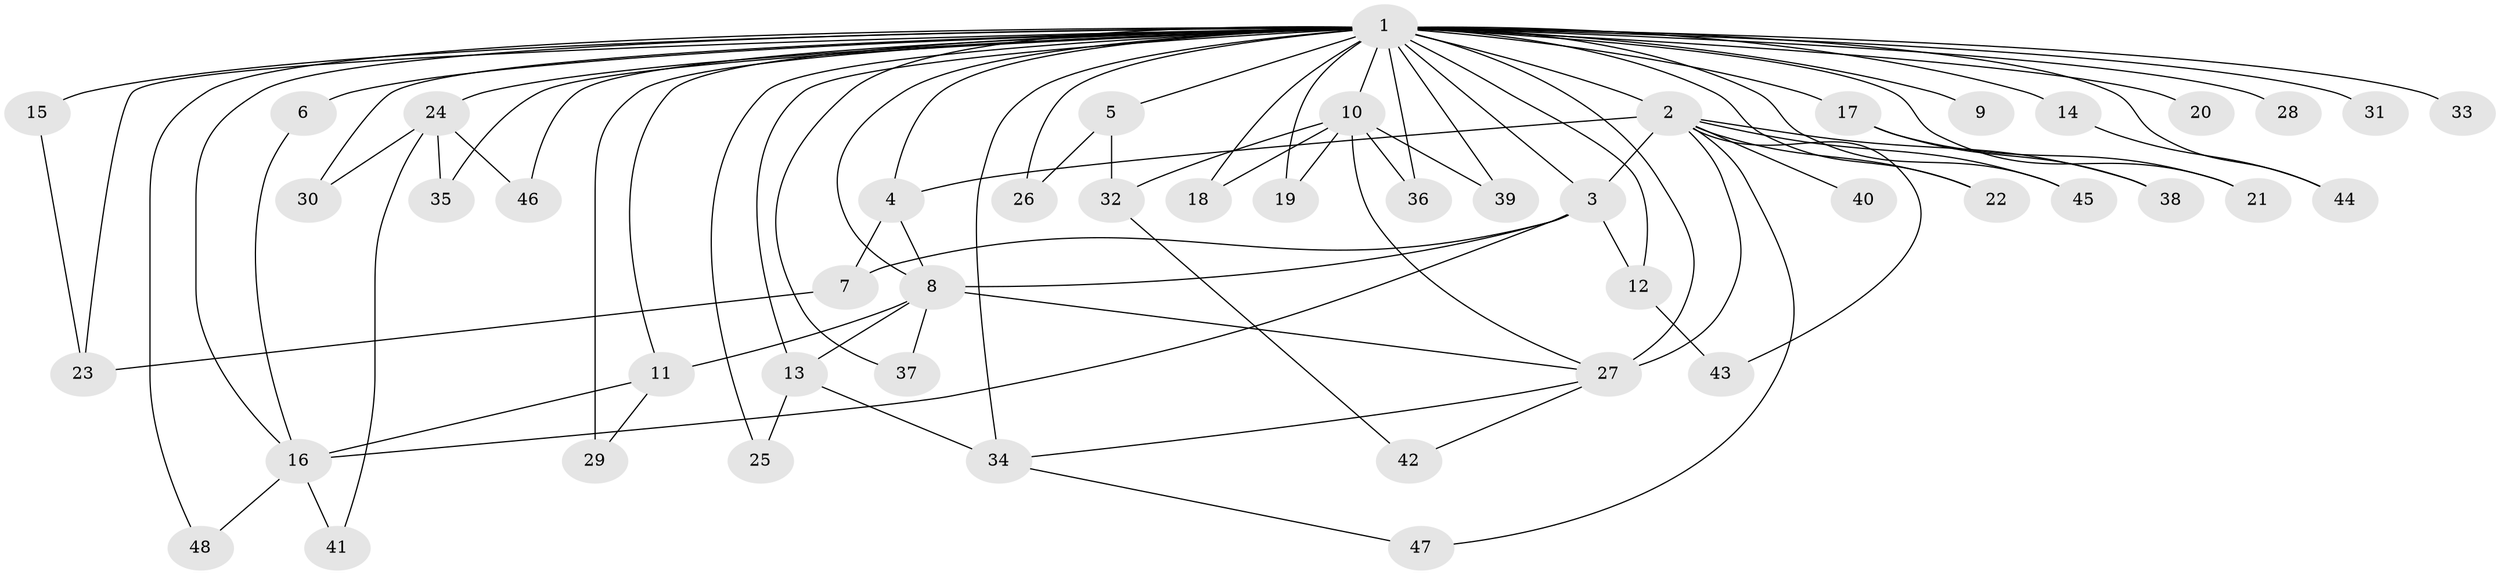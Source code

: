 // original degree distribution, {20: 0.020833333333333332, 23: 0.020833333333333332, 24: 0.010416666666666666, 17: 0.010416666666666666, 16: 0.010416666666666666, 14: 0.020833333333333332, 15: 0.010416666666666666, 8: 0.020833333333333332, 3: 0.19791666666666666, 5: 0.041666666666666664, 4: 0.07291666666666667, 6: 0.03125, 2: 0.5208333333333334, 9: 0.010416666666666666}
// Generated by graph-tools (version 1.1) at 2025/34/03/09/25 02:34:56]
// undirected, 48 vertices, 87 edges
graph export_dot {
graph [start="1"]
  node [color=gray90,style=filled];
  1;
  2;
  3;
  4;
  5;
  6;
  7;
  8;
  9;
  10;
  11;
  12;
  13;
  14;
  15;
  16;
  17;
  18;
  19;
  20;
  21;
  22;
  23;
  24;
  25;
  26;
  27;
  28;
  29;
  30;
  31;
  32;
  33;
  34;
  35;
  36;
  37;
  38;
  39;
  40;
  41;
  42;
  43;
  44;
  45;
  46;
  47;
  48;
  1 -- 2 [weight=10.0];
  1 -- 3 [weight=13.0];
  1 -- 4 [weight=2.0];
  1 -- 5 [weight=1.0];
  1 -- 6 [weight=4.0];
  1 -- 8 [weight=2.0];
  1 -- 9 [weight=1.0];
  1 -- 10 [weight=3.0];
  1 -- 11 [weight=1.0];
  1 -- 12 [weight=1.0];
  1 -- 13 [weight=3.0];
  1 -- 14 [weight=1.0];
  1 -- 15 [weight=3.0];
  1 -- 16 [weight=2.0];
  1 -- 17 [weight=1.0];
  1 -- 18 [weight=1.0];
  1 -- 19 [weight=1.0];
  1 -- 20 [weight=4.0];
  1 -- 21 [weight=1.0];
  1 -- 22 [weight=1.0];
  1 -- 23 [weight=6.0];
  1 -- 24 [weight=5.0];
  1 -- 25 [weight=1.0];
  1 -- 26 [weight=1.0];
  1 -- 27 [weight=2.0];
  1 -- 28 [weight=1.0];
  1 -- 29 [weight=2.0];
  1 -- 30 [weight=1.0];
  1 -- 31 [weight=2.0];
  1 -- 33 [weight=2.0];
  1 -- 34 [weight=2.0];
  1 -- 35 [weight=1.0];
  1 -- 36 [weight=1.0];
  1 -- 37 [weight=1.0];
  1 -- 39 [weight=2.0];
  1 -- 44 [weight=1.0];
  1 -- 45 [weight=1.0];
  1 -- 46 [weight=1.0];
  1 -- 48 [weight=1.0];
  2 -- 3 [weight=1.0];
  2 -- 4 [weight=1.0];
  2 -- 22 [weight=1.0];
  2 -- 27 [weight=2.0];
  2 -- 38 [weight=1.0];
  2 -- 40 [weight=2.0];
  2 -- 43 [weight=1.0];
  2 -- 45 [weight=1.0];
  2 -- 47 [weight=1.0];
  3 -- 7 [weight=1.0];
  3 -- 8 [weight=1.0];
  3 -- 12 [weight=1.0];
  3 -- 16 [weight=2.0];
  4 -- 7 [weight=1.0];
  4 -- 8 [weight=1.0];
  5 -- 26 [weight=1.0];
  5 -- 32 [weight=1.0];
  6 -- 16 [weight=1.0];
  7 -- 23 [weight=1.0];
  8 -- 11 [weight=1.0];
  8 -- 13 [weight=1.0];
  8 -- 27 [weight=1.0];
  8 -- 37 [weight=1.0];
  10 -- 18 [weight=1.0];
  10 -- 19 [weight=1.0];
  10 -- 27 [weight=1.0];
  10 -- 32 [weight=1.0];
  10 -- 36 [weight=1.0];
  10 -- 39 [weight=1.0];
  11 -- 16 [weight=1.0];
  11 -- 29 [weight=1.0];
  12 -- 43 [weight=1.0];
  13 -- 25 [weight=1.0];
  13 -- 34 [weight=1.0];
  14 -- 44 [weight=1.0];
  15 -- 23 [weight=2.0];
  16 -- 41 [weight=1.0];
  16 -- 48 [weight=1.0];
  17 -- 21 [weight=1.0];
  17 -- 38 [weight=1.0];
  24 -- 30 [weight=1.0];
  24 -- 35 [weight=1.0];
  24 -- 41 [weight=1.0];
  24 -- 46 [weight=1.0];
  27 -- 34 [weight=1.0];
  27 -- 42 [weight=1.0];
  32 -- 42 [weight=1.0];
  34 -- 47 [weight=1.0];
}
